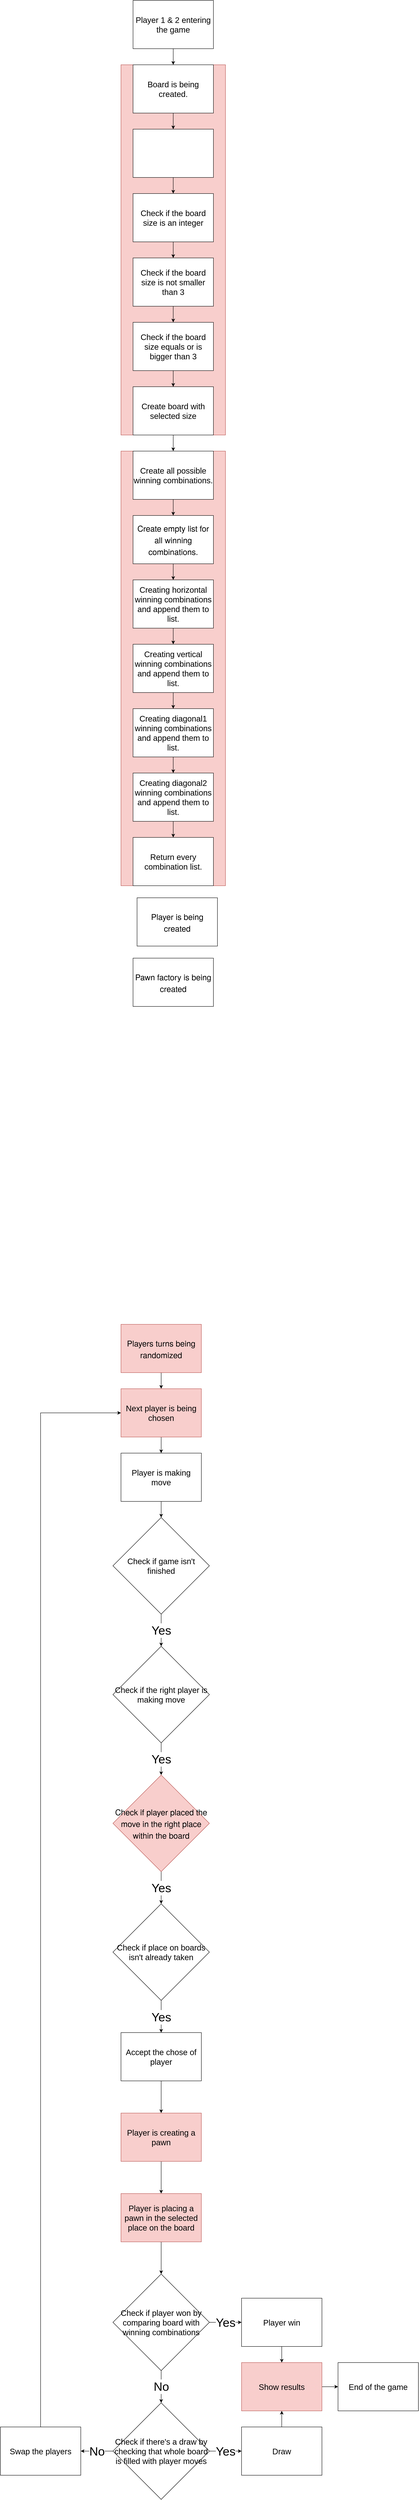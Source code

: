 <mxfile version="16.5.1" type="device"><diagram id="3i6seYLHcFSwWx5_6G2v" name="Page-1"><mxGraphModel dx="2703" dy="2800" grid="1" gridSize="10" guides="1" tooltips="1" connect="1" arrows="1" fold="1" page="1" pageScale="1" pageWidth="850" pageHeight="1100" math="0" shadow="0"><root><mxCell id="0"/><mxCell id="1" parent="0"/><mxCell id="YHytHD5YVTnpAZzvyudh-19" value="" style="rounded=0;whiteSpace=wrap;html=1;fontSize=15;fillColor=#f8cecc;strokeColor=#b85450;" parent="1" vertex="1"><mxGeometry x="720" y="80" width="260" height="1080" as="geometry"/></mxCell><mxCell id="YHytHD5YVTnpAZzvyudh-17" value="" style="rounded=0;whiteSpace=wrap;html=1;fontSize=15;fillColor=#f8cecc;strokeColor=#b85450;" parent="1" vertex="1"><mxGeometry x="720" y="-880" width="260" height="920" as="geometry"/></mxCell><mxCell id="Php-JUHVNyg-paqnLLL2-1" style="edgeStyle=orthogonalEdgeStyle;rounded=0;orthogonalLoop=1;jettySize=auto;html=1;exitX=0.5;exitY=1;exitDx=0;exitDy=0;entryX=0.5;entryY=0;entryDx=0;entryDy=0;" parent="1" source="ufM4iOXxQF0-oKuKKsXG-7" target="ufM4iOXxQF0-oKuKKsXG-9" edge="1"><mxGeometry relative="1" as="geometry"/></mxCell><mxCell id="ufM4iOXxQF0-oKuKKsXG-7" value="&lt;font style=&quot;font-size: 20px&quot;&gt;Player 1 &amp;amp; 2 entering the game&lt;br&gt;&lt;/font&gt;" style="rounded=0;whiteSpace=wrap;html=1;fontSize=15;" parent="1" vertex="1"><mxGeometry x="750" y="-1040" width="200" height="120" as="geometry"/></mxCell><mxCell id="9GXOlbNwxqIF1IXZyc2F-6" style="edgeStyle=orthogonalEdgeStyle;rounded=0;orthogonalLoop=1;jettySize=auto;html=1;exitX=0.5;exitY=1;exitDx=0;exitDy=0;entryX=0.5;entryY=0;entryDx=0;entryDy=0;" parent="1" source="ufM4iOXxQF0-oKuKKsXG-9" target="9GXOlbNwxqIF1IXZyc2F-1" edge="1"><mxGeometry relative="1" as="geometry"/></mxCell><mxCell id="ufM4iOXxQF0-oKuKKsXG-9" value="&lt;font style=&quot;font-size: 20px&quot;&gt;Board is being created.&lt;/font&gt;" style="rounded=0;whiteSpace=wrap;html=1;fontSize=15;" parent="1" vertex="1"><mxGeometry x="750" y="-880" width="200" height="120" as="geometry"/></mxCell><mxCell id="Php-JUHVNyg-paqnLLL2-9" style="edgeStyle=orthogonalEdgeStyle;rounded=0;orthogonalLoop=1;jettySize=auto;html=1;exitX=0.5;exitY=1;exitDx=0;exitDy=0;entryX=0.5;entryY=0;entryDx=0;entryDy=0;" parent="1" source="ufM4iOXxQF0-oKuKKsXG-11" target="vBMutFNNYcaoi324W6jc-4" edge="1"><mxGeometry relative="1" as="geometry"/></mxCell><mxCell id="ufM4iOXxQF0-oKuKKsXG-11" value="&lt;font style=&quot;font-size: 20px&quot;&gt;Player is making move&lt;/font&gt;" style="rounded=0;whiteSpace=wrap;html=1;fontSize=15;" parent="1" vertex="1"><mxGeometry x="720" y="2570" width="200" height="120" as="geometry"/></mxCell><mxCell id="ufM4iOXxQF0-oKuKKsXG-36" style="edgeStyle=orthogonalEdgeStyle;rounded=0;orthogonalLoop=1;jettySize=auto;html=1;exitX=1;exitY=0.5;exitDx=0;exitDy=0;entryX=0;entryY=0.5;entryDx=0;entryDy=0;fontSize=20;" parent="1" source="ufM4iOXxQF0-oKuKKsXG-12" target="ufM4iOXxQF0-oKuKKsXG-35" edge="1"><mxGeometry relative="1" as="geometry"/></mxCell><mxCell id="ufM4iOXxQF0-oKuKKsXG-12" value="&lt;span style=&quot;font-size: 20px&quot;&gt;Show results&lt;/span&gt;" style="rounded=0;whiteSpace=wrap;html=1;fontSize=15;fillColor=#f8cecc;strokeColor=#b85450;" parent="1" vertex="1"><mxGeometry x="1020" y="4830" width="200" height="120" as="geometry"/></mxCell><mxCell id="Php-JUHVNyg-paqnLLL2-11" style="edgeStyle=orthogonalEdgeStyle;rounded=0;orthogonalLoop=1;jettySize=auto;html=1;exitX=0.5;exitY=1;exitDx=0;exitDy=0;entryX=0.5;entryY=0;entryDx=0;entryDy=0;" parent="1" source="ufM4iOXxQF0-oKuKKsXG-17" target="ufM4iOXxQF0-oKuKKsXG-40" edge="1"><mxGeometry relative="1" as="geometry"/></mxCell><mxCell id="Php-JUHVNyg-paqnLLL2-17" value="Yes" style="edgeLabel;html=1;align=center;verticalAlign=middle;resizable=0;points=[];fontSize=30;" parent="Php-JUHVNyg-paqnLLL2-11" vertex="1" connectable="0"><mxGeometry x="-0.018" relative="1" as="geometry"><mxPoint as="offset"/></mxGeometry></mxCell><mxCell id="ufM4iOXxQF0-oKuKKsXG-17" value="Check if the right player is making move" style="rhombus;whiteSpace=wrap;html=1;fontSize=20;" parent="1" vertex="1"><mxGeometry x="700.0" y="3050" width="240" height="240" as="geometry"/></mxCell><mxCell id="NpDHtmtiqeeXXSAXHHxB-3" style="edgeStyle=orthogonalEdgeStyle;rounded=0;orthogonalLoop=1;jettySize=auto;html=1;exitX=0.5;exitY=1;exitDx=0;exitDy=0;entryX=0.5;entryY=0;entryDx=0;entryDy=0;fontSize=30;" parent="1" source="ufM4iOXxQF0-oKuKKsXG-26" target="ufM4iOXxQF0-oKuKKsXG-65" edge="1"><mxGeometry relative="1" as="geometry"/></mxCell><mxCell id="NpDHtmtiqeeXXSAXHHxB-5" value="No" style="edgeLabel;html=1;align=center;verticalAlign=middle;resizable=0;points=[];fontSize=30;" parent="NpDHtmtiqeeXXSAXHHxB-3" vertex="1" connectable="0"><mxGeometry x="-0.026" relative="1" as="geometry"><mxPoint as="offset"/></mxGeometry></mxCell><mxCell id="NpDHtmtiqeeXXSAXHHxB-11" style="edgeStyle=orthogonalEdgeStyle;rounded=0;orthogonalLoop=1;jettySize=auto;html=1;exitX=1;exitY=0.5;exitDx=0;exitDy=0;entryX=0;entryY=0.5;entryDx=0;entryDy=0;fontSize=30;" parent="1" source="ufM4iOXxQF0-oKuKKsXG-26" target="ufM4iOXxQF0-oKuKKsXG-70" edge="1"><mxGeometry relative="1" as="geometry"/></mxCell><mxCell id="NpDHtmtiqeeXXSAXHHxB-12" value="Yes" style="edgeLabel;html=1;align=center;verticalAlign=middle;resizable=0;points=[];fontSize=30;" parent="NpDHtmtiqeeXXSAXHHxB-11" vertex="1" connectable="0"><mxGeometry x="0.001" relative="1" as="geometry"><mxPoint as="offset"/></mxGeometry></mxCell><mxCell id="ufM4iOXxQF0-oKuKKsXG-26" value="Check if player won by comparing board with winning combinations" style="rhombus;whiteSpace=wrap;html=1;fontSize=20;" parent="1" vertex="1"><mxGeometry x="700" y="4610" width="240" height="240" as="geometry"/></mxCell><mxCell id="NpDHtmtiqeeXXSAXHHxB-9" style="edgeStyle=orthogonalEdgeStyle;rounded=0;orthogonalLoop=1;jettySize=auto;html=1;exitX=0.5;exitY=0;exitDx=0;exitDy=0;entryX=0;entryY=0.5;entryDx=0;entryDy=0;fontSize=30;" parent="1" source="ufM4iOXxQF0-oKuKKsXG-28" target="JkiOzJXpFJqPDckf9qNC-11" edge="1"><mxGeometry relative="1" as="geometry"/></mxCell><mxCell id="ufM4iOXxQF0-oKuKKsXG-28" value="&lt;span style=&quot;font-size: 20px&quot;&gt;Swap the players&lt;/span&gt;" style="rounded=0;whiteSpace=wrap;html=1;fontSize=15;" parent="1" vertex="1"><mxGeometry x="420" y="4990" width="200" height="120" as="geometry"/></mxCell><mxCell id="ufM4iOXxQF0-oKuKKsXG-29" style="edgeStyle=orthogonalEdgeStyle;rounded=0;orthogonalLoop=1;jettySize=auto;html=1;exitX=0.5;exitY=1;exitDx=0;exitDy=0;fontSize=20;" parent="1" source="ufM4iOXxQF0-oKuKKsXG-26" target="ufM4iOXxQF0-oKuKKsXG-26" edge="1"><mxGeometry relative="1" as="geometry"/></mxCell><mxCell id="ufM4iOXxQF0-oKuKKsXG-35" value="&lt;span style=&quot;font-size: 20px&quot;&gt;End of the game&lt;/span&gt;" style="rounded=0;whiteSpace=wrap;html=1;fontSize=15;" parent="1" vertex="1"><mxGeometry x="1260" y="4830" width="200" height="120" as="geometry"/></mxCell><mxCell id="Php-JUHVNyg-paqnLLL2-6" style="edgeStyle=orthogonalEdgeStyle;rounded=0;orthogonalLoop=1;jettySize=auto;html=1;exitX=0.5;exitY=1;exitDx=0;exitDy=0;entryX=0.5;entryY=0;entryDx=0;entryDy=0;" parent="1" source="ufM4iOXxQF0-oKuKKsXG-37" target="JkiOzJXpFJqPDckf9qNC-11" edge="1"><mxGeometry relative="1" as="geometry"/></mxCell><mxCell id="ufM4iOXxQF0-oKuKKsXG-37" value="&lt;p class=&quot;p1&quot; style=&quot;margin: 0px ; font-stretch: normal ; line-height: normal ; font-family: &amp;#34;helvetica neue&amp;#34;&quot;&gt;&lt;font style=&quot;font-size: 20px&quot;&gt;Players turns being randomized&lt;/font&gt;&lt;/p&gt;" style="rounded=0;whiteSpace=wrap;html=1;fontSize=15;fillColor=#f8cecc;strokeColor=#b85450;" parent="1" vertex="1"><mxGeometry x="720" y="2250" width="200" height="120" as="geometry"/></mxCell><mxCell id="Php-JUHVNyg-paqnLLL2-12" style="edgeStyle=orthogonalEdgeStyle;rounded=0;orthogonalLoop=1;jettySize=auto;html=1;exitX=0.5;exitY=1;exitDx=0;exitDy=0;entryX=0.5;entryY=0;entryDx=0;entryDy=0;" parent="1" source="ufM4iOXxQF0-oKuKKsXG-40" target="ufM4iOXxQF0-oKuKKsXG-49" edge="1"><mxGeometry relative="1" as="geometry"/></mxCell><mxCell id="Php-JUHVNyg-paqnLLL2-18" value="Yes" style="edgeLabel;html=1;align=center;verticalAlign=middle;resizable=0;points=[];fontSize=30;" parent="Php-JUHVNyg-paqnLLL2-12" vertex="1" connectable="0"><mxGeometry x="-0.018" relative="1" as="geometry"><mxPoint as="offset"/></mxGeometry></mxCell><mxCell id="ufM4iOXxQF0-oKuKKsXG-40" value="&lt;p class=&quot;p1&quot; style=&quot;margin: 0px ; font-stretch: normal ; line-height: normal ; font-family: &amp;#34;helvetica neue&amp;#34;&quot;&gt;&lt;font style=&quot;font-size: 20px&quot;&gt;Check if player placed the move in the right place within the board&lt;/font&gt;&lt;/p&gt;" style="rhombus;whiteSpace=wrap;html=1;fontSize=20;fillColor=#f8cecc;strokeColor=#b85450;" parent="1" vertex="1"><mxGeometry x="700" y="3370" width="240" height="240" as="geometry"/></mxCell><mxCell id="Php-JUHVNyg-paqnLLL2-24" style="edgeStyle=orthogonalEdgeStyle;rounded=0;orthogonalLoop=1;jettySize=auto;html=1;exitX=0.5;exitY=1;exitDx=0;exitDy=0;entryX=0.5;entryY=0;entryDx=0;entryDy=0;fontSize=30;" parent="1" source="ufM4iOXxQF0-oKuKKsXG-48" target="JkiOzJXpFJqPDckf9qNC-3" edge="1"><mxGeometry relative="1" as="geometry"/></mxCell><mxCell id="ufM4iOXxQF0-oKuKKsXG-48" value="&lt;span style=&quot;font-size: 20px&quot;&gt;Accept the chose of player&lt;/span&gt;" style="rounded=0;whiteSpace=wrap;html=1;fontSize=15;" parent="1" vertex="1"><mxGeometry x="720" y="4010" width="200" height="120" as="geometry"/></mxCell><mxCell id="Php-JUHVNyg-paqnLLL2-22" style="edgeStyle=orthogonalEdgeStyle;rounded=0;orthogonalLoop=1;jettySize=auto;html=1;exitX=0.5;exitY=1;exitDx=0;exitDy=0;entryX=0.5;entryY=0;entryDx=0;entryDy=0;fontSize=30;" parent="1" source="ufM4iOXxQF0-oKuKKsXG-49" target="ufM4iOXxQF0-oKuKKsXG-48" edge="1"><mxGeometry relative="1" as="geometry"/></mxCell><mxCell id="Php-JUHVNyg-paqnLLL2-23" value="Yes" style="edgeLabel;html=1;align=center;verticalAlign=middle;resizable=0;points=[];fontSize=30;" parent="Php-JUHVNyg-paqnLLL2-22" vertex="1" connectable="0"><mxGeometry x="0.014" relative="1" as="geometry"><mxPoint as="offset"/></mxGeometry></mxCell><mxCell id="ufM4iOXxQF0-oKuKKsXG-49" value="Check if place on boards isn't already taken" style="rhombus;whiteSpace=wrap;html=1;fontSize=20;" parent="1" vertex="1"><mxGeometry x="700" y="3690" width="240" height="240" as="geometry"/></mxCell><mxCell id="ufM4iOXxQF0-oKuKKsXG-75" style="edgeStyle=orthogonalEdgeStyle;rounded=0;orthogonalLoop=1;jettySize=auto;html=1;exitX=1;exitY=0.5;exitDx=0;exitDy=0;entryX=0;entryY=0.5;entryDx=0;entryDy=0;fontSize=20;" parent="1" source="ufM4iOXxQF0-oKuKKsXG-65" target="ufM4iOXxQF0-oKuKKsXG-73" edge="1"><mxGeometry relative="1" as="geometry"/></mxCell><mxCell id="NpDHtmtiqeeXXSAXHHxB-10" value="Yes" style="edgeLabel;html=1;align=center;verticalAlign=middle;resizable=0;points=[];fontSize=30;" parent="ufM4iOXxQF0-oKuKKsXG-75" vertex="1" connectable="0"><mxGeometry x="-0.003" relative="1" as="geometry"><mxPoint as="offset"/></mxGeometry></mxCell><mxCell id="NpDHtmtiqeeXXSAXHHxB-6" style="edgeStyle=orthogonalEdgeStyle;rounded=0;orthogonalLoop=1;jettySize=auto;html=1;exitX=0;exitY=0.5;exitDx=0;exitDy=0;entryX=1;entryY=0.5;entryDx=0;entryDy=0;fontSize=30;" parent="1" source="ufM4iOXxQF0-oKuKKsXG-65" target="ufM4iOXxQF0-oKuKKsXG-28" edge="1"><mxGeometry relative="1" as="geometry"/></mxCell><mxCell id="NpDHtmtiqeeXXSAXHHxB-8" value="No" style="edgeLabel;html=1;align=center;verticalAlign=middle;resizable=0;points=[];fontSize=30;" parent="NpDHtmtiqeeXXSAXHHxB-6" vertex="1" connectable="0"><mxGeometry x="0.002" relative="1" as="geometry"><mxPoint as="offset"/></mxGeometry></mxCell><mxCell id="ufM4iOXxQF0-oKuKKsXG-65" value="Check if there's a draw by checking that whole board is filled with player moves" style="rhombus;whiteSpace=wrap;html=1;fontSize=20;" parent="1" vertex="1"><mxGeometry x="700" y="4930" width="240" height="240" as="geometry"/></mxCell><mxCell id="ufM4iOXxQF0-oKuKKsXG-72" style="edgeStyle=orthogonalEdgeStyle;rounded=0;orthogonalLoop=1;jettySize=auto;html=1;exitX=0.5;exitY=1;exitDx=0;exitDy=0;entryX=0.5;entryY=0;entryDx=0;entryDy=0;fontSize=20;" parent="1" source="ufM4iOXxQF0-oKuKKsXG-70" target="ufM4iOXxQF0-oKuKKsXG-12" edge="1"><mxGeometry relative="1" as="geometry"/></mxCell><mxCell id="ufM4iOXxQF0-oKuKKsXG-70" value="&lt;span style=&quot;font-size: 20px&quot;&gt;Player win&lt;/span&gt;" style="rounded=0;whiteSpace=wrap;html=1;fontSize=15;" parent="1" vertex="1"><mxGeometry x="1020" y="4670" width="200" height="120" as="geometry"/></mxCell><mxCell id="ufM4iOXxQF0-oKuKKsXG-74" style="edgeStyle=orthogonalEdgeStyle;rounded=0;orthogonalLoop=1;jettySize=auto;html=1;exitX=0.5;exitY=0;exitDx=0;exitDy=0;entryX=0.5;entryY=1;entryDx=0;entryDy=0;fontSize=20;" parent="1" source="ufM4iOXxQF0-oKuKKsXG-73" target="ufM4iOXxQF0-oKuKKsXG-12" edge="1"><mxGeometry relative="1" as="geometry"/></mxCell><mxCell id="ufM4iOXxQF0-oKuKKsXG-73" value="&lt;span style=&quot;font-size: 20px&quot;&gt;Draw&lt;/span&gt;" style="rounded=0;whiteSpace=wrap;html=1;fontSize=15;" parent="1" vertex="1"><mxGeometry x="1020" y="4990" width="200" height="120" as="geometry"/></mxCell><mxCell id="vBMutFNNYcaoi324W6jc-1" value="&lt;p class=&quot;p1&quot; style=&quot;margin: 0px ; font-stretch: normal ; line-height: normal ; font-family: &amp;#34;helvetica neue&amp;#34;&quot;&gt;&lt;font style=&quot;font-size: 20px&quot;&gt;Player is being created&lt;/font&gt;&lt;/p&gt;" style="rounded=0;whiteSpace=wrap;html=1;fontSize=15;" parent="1" vertex="1"><mxGeometry x="760" y="1190" width="200" height="120" as="geometry"/></mxCell><mxCell id="JkiOzJXpFJqPDckf9qNC-2" value="&lt;p class=&quot;p1&quot; style=&quot;margin: 0px ; font-stretch: normal ; line-height: normal ; font-family: &amp;#34;helvetica neue&amp;#34;&quot;&gt;&lt;font style=&quot;font-size: 20px&quot;&gt;Pawn factory is being created&lt;/font&gt;&lt;/p&gt;" style="rounded=0;whiteSpace=wrap;html=1;fontSize=15;" parent="1" vertex="1"><mxGeometry x="750" y="1340" width="200" height="120" as="geometry"/></mxCell><mxCell id="Php-JUHVNyg-paqnLLL2-26" style="edgeStyle=orthogonalEdgeStyle;rounded=0;orthogonalLoop=1;jettySize=auto;html=1;exitX=0.5;exitY=1;exitDx=0;exitDy=0;entryX=0.5;entryY=0;entryDx=0;entryDy=0;fontSize=30;" parent="1" source="JkiOzJXpFJqPDckf9qNC-3" target="JkiOzJXpFJqPDckf9qNC-4" edge="1"><mxGeometry relative="1" as="geometry"/></mxCell><mxCell id="JkiOzJXpFJqPDckf9qNC-3" value="&lt;span style=&quot;font-size: 20px&quot;&gt;Player is creating a pawn&lt;/span&gt;" style="rounded=0;whiteSpace=wrap;html=1;fontSize=15;fillColor=#f8cecc;strokeColor=#b85450;" parent="1" vertex="1"><mxGeometry x="720" y="4210" width="200" height="120" as="geometry"/></mxCell><mxCell id="Php-JUHVNyg-paqnLLL2-27" style="edgeStyle=orthogonalEdgeStyle;rounded=0;orthogonalLoop=1;jettySize=auto;html=1;exitX=0.5;exitY=1;exitDx=0;exitDy=0;entryX=0.5;entryY=0;entryDx=0;entryDy=0;fontSize=30;" parent="1" source="JkiOzJXpFJqPDckf9qNC-4" target="ufM4iOXxQF0-oKuKKsXG-26" edge="1"><mxGeometry relative="1" as="geometry"/></mxCell><mxCell id="JkiOzJXpFJqPDckf9qNC-4" value="&lt;span style=&quot;font-size: 20px&quot;&gt;Player is placing a pawn in the selected place on the board&lt;/span&gt;" style="rounded=0;whiteSpace=wrap;html=1;fontSize=15;fillColor=#f8cecc;strokeColor=#b85450;" parent="1" vertex="1"><mxGeometry x="720" y="4410" width="200" height="120" as="geometry"/></mxCell><mxCell id="Php-JUHVNyg-paqnLLL2-8" style="edgeStyle=orthogonalEdgeStyle;rounded=0;orthogonalLoop=1;jettySize=auto;html=1;exitX=0.5;exitY=1;exitDx=0;exitDy=0;entryX=0.5;entryY=0;entryDx=0;entryDy=0;" parent="1" source="JkiOzJXpFJqPDckf9qNC-11" target="ufM4iOXxQF0-oKuKKsXG-11" edge="1"><mxGeometry relative="1" as="geometry"/></mxCell><mxCell id="JkiOzJXpFJqPDckf9qNC-11" value="&lt;span style=&quot;font-size: 20px&quot;&gt;Next player is being chosen&lt;/span&gt;" style="rounded=0;whiteSpace=wrap;html=1;fontSize=15;fillColor=#f8cecc;strokeColor=#b85450;" parent="1" vertex="1"><mxGeometry x="720" y="2410" width="200" height="120" as="geometry"/></mxCell><mxCell id="Php-JUHVNyg-paqnLLL2-10" style="edgeStyle=orthogonalEdgeStyle;rounded=0;orthogonalLoop=1;jettySize=auto;html=1;exitX=0.5;exitY=1;exitDx=0;exitDy=0;entryX=0.5;entryY=0;entryDx=0;entryDy=0;" parent="1" source="vBMutFNNYcaoi324W6jc-4" target="ufM4iOXxQF0-oKuKKsXG-17" edge="1"><mxGeometry relative="1" as="geometry"/></mxCell><mxCell id="Php-JUHVNyg-paqnLLL2-16" value="Yes" style="edgeLabel;html=1;align=center;verticalAlign=middle;resizable=0;points=[];fontSize=30;" parent="Php-JUHVNyg-paqnLLL2-10" vertex="1" connectable="0"><mxGeometry x="-0.018" relative="1" as="geometry"><mxPoint as="offset"/></mxGeometry></mxCell><mxCell id="vBMutFNNYcaoi324W6jc-4" value="Check if game isn't finished" style="rhombus;whiteSpace=wrap;html=1;fontSize=20;" parent="1" vertex="1"><mxGeometry x="700" y="2730" width="240" height="240" as="geometry"/></mxCell><mxCell id="9GXOlbNwxqIF1IXZyc2F-7" style="edgeStyle=orthogonalEdgeStyle;rounded=0;orthogonalLoop=1;jettySize=auto;html=1;exitX=0.5;exitY=1;exitDx=0;exitDy=0;entryX=0.5;entryY=0;entryDx=0;entryDy=0;" parent="1" source="9GXOlbNwxqIF1IXZyc2F-1" target="9GXOlbNwxqIF1IXZyc2F-2" edge="1"><mxGeometry relative="1" as="geometry"/></mxCell><mxCell id="9GXOlbNwxqIF1IXZyc2F-1" value="" style="rounded=0;whiteSpace=wrap;html=1;fontSize=15;" parent="1" vertex="1"><mxGeometry x="750" y="-720" width="200" height="120" as="geometry"/></mxCell><mxCell id="9GXOlbNwxqIF1IXZyc2F-8" style="edgeStyle=orthogonalEdgeStyle;rounded=0;orthogonalLoop=1;jettySize=auto;html=1;exitX=0.5;exitY=1;exitDx=0;exitDy=0;entryX=0.5;entryY=0;entryDx=0;entryDy=0;" parent="1" source="9GXOlbNwxqIF1IXZyc2F-2" target="9GXOlbNwxqIF1IXZyc2F-3" edge="1"><mxGeometry relative="1" as="geometry"/></mxCell><mxCell id="9GXOlbNwxqIF1IXZyc2F-2" value="&lt;span style=&quot;font-size: 20px&quot;&gt;Check if the board size is an integer&lt;/span&gt;" style="rounded=0;whiteSpace=wrap;html=1;fontSize=15;" parent="1" vertex="1"><mxGeometry x="750" y="-560" width="200" height="120" as="geometry"/></mxCell><mxCell id="9GXOlbNwxqIF1IXZyc2F-9" style="edgeStyle=orthogonalEdgeStyle;rounded=0;orthogonalLoop=1;jettySize=auto;html=1;exitX=0.5;exitY=1;exitDx=0;exitDy=0;entryX=0.5;entryY=0;entryDx=0;entryDy=0;" parent="1" source="9GXOlbNwxqIF1IXZyc2F-3" target="9GXOlbNwxqIF1IXZyc2F-4" edge="1"><mxGeometry relative="1" as="geometry"/></mxCell><mxCell id="9GXOlbNwxqIF1IXZyc2F-3" value="&lt;span style=&quot;font-size: 20px&quot;&gt;Check if the board size is not smaller than 3&lt;/span&gt;" style="rounded=0;whiteSpace=wrap;html=1;fontSize=15;" parent="1" vertex="1"><mxGeometry x="750" y="-400" width="200" height="120" as="geometry"/></mxCell><mxCell id="9GXOlbNwxqIF1IXZyc2F-10" style="edgeStyle=orthogonalEdgeStyle;rounded=0;orthogonalLoop=1;jettySize=auto;html=1;exitX=0.5;exitY=1;exitDx=0;exitDy=0;entryX=0.5;entryY=0;entryDx=0;entryDy=0;" parent="1" source="9GXOlbNwxqIF1IXZyc2F-4" target="9GXOlbNwxqIF1IXZyc2F-5" edge="1"><mxGeometry relative="1" as="geometry"/></mxCell><mxCell id="9GXOlbNwxqIF1IXZyc2F-4" value="&lt;span style=&quot;font-size: 20px&quot;&gt;Check if the board size equals or is bigger than 3&lt;/span&gt;" style="rounded=0;whiteSpace=wrap;html=1;fontSize=15;" parent="1" vertex="1"><mxGeometry x="750" y="-240" width="200" height="120" as="geometry"/></mxCell><mxCell id="YHytHD5YVTnpAZzvyudh-2" style="edgeStyle=orthogonalEdgeStyle;rounded=0;orthogonalLoop=1;jettySize=auto;html=1;exitX=0.5;exitY=1;exitDx=0;exitDy=0;" parent="1" source="9GXOlbNwxqIF1IXZyc2F-5" target="YHytHD5YVTnpAZzvyudh-1" edge="1"><mxGeometry relative="1" as="geometry"/></mxCell><mxCell id="9GXOlbNwxqIF1IXZyc2F-5" value="&lt;span style=&quot;font-size: 20px&quot;&gt;Create board with selected size&lt;/span&gt;" style="rounded=0;whiteSpace=wrap;html=1;fontSize=15;" parent="1" vertex="1"><mxGeometry x="750" y="-80" width="200" height="120" as="geometry"/></mxCell><mxCell id="YHytHD5YVTnpAZzvyudh-4" style="edgeStyle=orthogonalEdgeStyle;rounded=0;orthogonalLoop=1;jettySize=auto;html=1;exitX=0.5;exitY=1;exitDx=0;exitDy=0;entryX=0.5;entryY=0;entryDx=0;entryDy=0;" parent="1" source="YHytHD5YVTnpAZzvyudh-1" target="YHytHD5YVTnpAZzvyudh-3" edge="1"><mxGeometry relative="1" as="geometry"/></mxCell><mxCell id="YHytHD5YVTnpAZzvyudh-1" value="&lt;span style=&quot;font-size: 20px&quot;&gt;Create all possible winning combinations.&lt;/span&gt;" style="rounded=0;whiteSpace=wrap;html=1;fontSize=15;" parent="1" vertex="1"><mxGeometry x="750" y="80" width="200" height="120" as="geometry"/></mxCell><mxCell id="YHytHD5YVTnpAZzvyudh-10" style="edgeStyle=orthogonalEdgeStyle;rounded=0;orthogonalLoop=1;jettySize=auto;html=1;exitX=0.5;exitY=1;exitDx=0;exitDy=0;entryX=0.5;entryY=0;entryDx=0;entryDy=0;" parent="1" source="YHytHD5YVTnpAZzvyudh-3" target="YHytHD5YVTnpAZzvyudh-5" edge="1"><mxGeometry relative="1" as="geometry"/></mxCell><mxCell id="YHytHD5YVTnpAZzvyudh-3" value="&lt;p class=&quot;p1&quot; style=&quot;margin: 0px ; font-stretch: normal ; line-height: normal ; font-family: &amp;#34;helvetica neue&amp;#34;&quot;&gt;&lt;font style=&quot;font-size: 20px&quot;&gt;Create empty list for all winning combinations.&lt;/font&gt;&lt;/p&gt;" style="rounded=0;whiteSpace=wrap;html=1;fontSize=15;" parent="1" vertex="1"><mxGeometry x="750" y="240" width="200" height="120" as="geometry"/></mxCell><mxCell id="YHytHD5YVTnpAZzvyudh-11" style="edgeStyle=orthogonalEdgeStyle;rounded=0;orthogonalLoop=1;jettySize=auto;html=1;exitX=0.5;exitY=1;exitDx=0;exitDy=0;" parent="1" source="YHytHD5YVTnpAZzvyudh-5" target="YHytHD5YVTnpAZzvyudh-6" edge="1"><mxGeometry relative="1" as="geometry"/></mxCell><mxCell id="YHytHD5YVTnpAZzvyudh-5" value="&lt;span style=&quot;font-size: 20px&quot;&gt;Creating horizontal winning combinations and append them to list.&lt;/span&gt;" style="rounded=0;whiteSpace=wrap;html=1;fontSize=15;" parent="1" vertex="1"><mxGeometry x="750" y="400" width="200" height="120" as="geometry"/></mxCell><mxCell id="YHytHD5YVTnpAZzvyudh-12" style="edgeStyle=orthogonalEdgeStyle;rounded=0;orthogonalLoop=1;jettySize=auto;html=1;exitX=0.5;exitY=1;exitDx=0;exitDy=0;entryX=0.5;entryY=0;entryDx=0;entryDy=0;" parent="1" source="YHytHD5YVTnpAZzvyudh-6" target="YHytHD5YVTnpAZzvyudh-7" edge="1"><mxGeometry relative="1" as="geometry"/></mxCell><mxCell id="YHytHD5YVTnpAZzvyudh-6" value="&lt;span style=&quot;font-size: 20px&quot;&gt;Creating vertical winning combinations and append them to list.&lt;/span&gt;" style="rounded=0;whiteSpace=wrap;html=1;fontSize=15;" parent="1" vertex="1"><mxGeometry x="750" y="560" width="200" height="120" as="geometry"/></mxCell><mxCell id="YHytHD5YVTnpAZzvyudh-13" style="edgeStyle=orthogonalEdgeStyle;rounded=0;orthogonalLoop=1;jettySize=auto;html=1;exitX=0.5;exitY=1;exitDx=0;exitDy=0;entryX=0.5;entryY=0;entryDx=0;entryDy=0;" parent="1" source="YHytHD5YVTnpAZzvyudh-7" target="YHytHD5YVTnpAZzvyudh-8" edge="1"><mxGeometry relative="1" as="geometry"/></mxCell><mxCell id="YHytHD5YVTnpAZzvyudh-7" value="&lt;span style=&quot;font-size: 20px&quot;&gt;Creating diagonal1 winning combinations and append them to list.&lt;/span&gt;" style="rounded=0;whiteSpace=wrap;html=1;fontSize=15;" parent="1" vertex="1"><mxGeometry x="750" y="720" width="200" height="120" as="geometry"/></mxCell><mxCell id="YHytHD5YVTnpAZzvyudh-14" style="edgeStyle=orthogonalEdgeStyle;rounded=0;orthogonalLoop=1;jettySize=auto;html=1;exitX=0.5;exitY=1;exitDx=0;exitDy=0;entryX=0.5;entryY=0;entryDx=0;entryDy=0;" parent="1" source="YHytHD5YVTnpAZzvyudh-8" target="YHytHD5YVTnpAZzvyudh-9" edge="1"><mxGeometry relative="1" as="geometry"/></mxCell><mxCell id="YHytHD5YVTnpAZzvyudh-8" value="&lt;span style=&quot;font-size: 20px&quot;&gt;Creating diagonal2 winning combinations and append them to list.&lt;/span&gt;" style="rounded=0;whiteSpace=wrap;html=1;fontSize=15;" parent="1" vertex="1"><mxGeometry x="750" y="880" width="200" height="120" as="geometry"/></mxCell><mxCell id="YHytHD5YVTnpAZzvyudh-9" value="&lt;span style=&quot;font-size: 20px&quot;&gt;Return every combination list.&lt;/span&gt;" style="rounded=0;whiteSpace=wrap;html=1;fontSize=15;" parent="1" vertex="1"><mxGeometry x="750" y="1040" width="200" height="120" as="geometry"/></mxCell></root></mxGraphModel></diagram></mxfile>